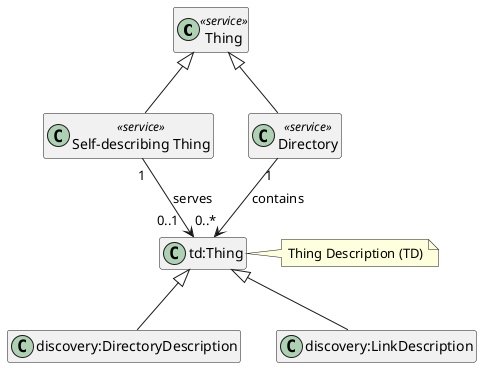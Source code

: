 @startuml exploration-class-diagram
/' global configurations '/
hide methods
hide members

class Thing <<service>>
together {
    class SelfDesc as "Self-describing Thing" <<service>>
    class Directory <<service>>
}

class TD as "td:Thing"
note right: Thing Description (TD)
together {
    class DD as "discovery:DirectoryDescription"
    ' note bottom: TD that describes\na Directory

    class LD as "discovery:LinkDescription"
    ' note bottom: TD that describes\na reference to another TD
}

/' relations '/
Thing <|-- SelfDesc
Thing <|-- Directory
SelfDesc "1" --> "0..1  " TD: serves
TD <|-- DD
TD <|-- LD
Directory "1" --> "0..*" TD: contains


@enduml